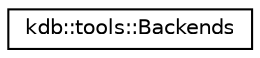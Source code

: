 digraph "Graphical Class Hierarchy"
{
  edge [fontname="Helvetica",fontsize="10",labelfontname="Helvetica",labelfontsize="10"];
  node [fontname="Helvetica",fontsize="10",shape=record];
  rankdir="LR";
  Node1 [label="kdb::tools::Backends",height=0.2,width=0.4,color="black", fillcolor="white", style="filled",URL="$classkdb_1_1tools_1_1Backends.html",tooltip="Allows one to list backends. "];
}
